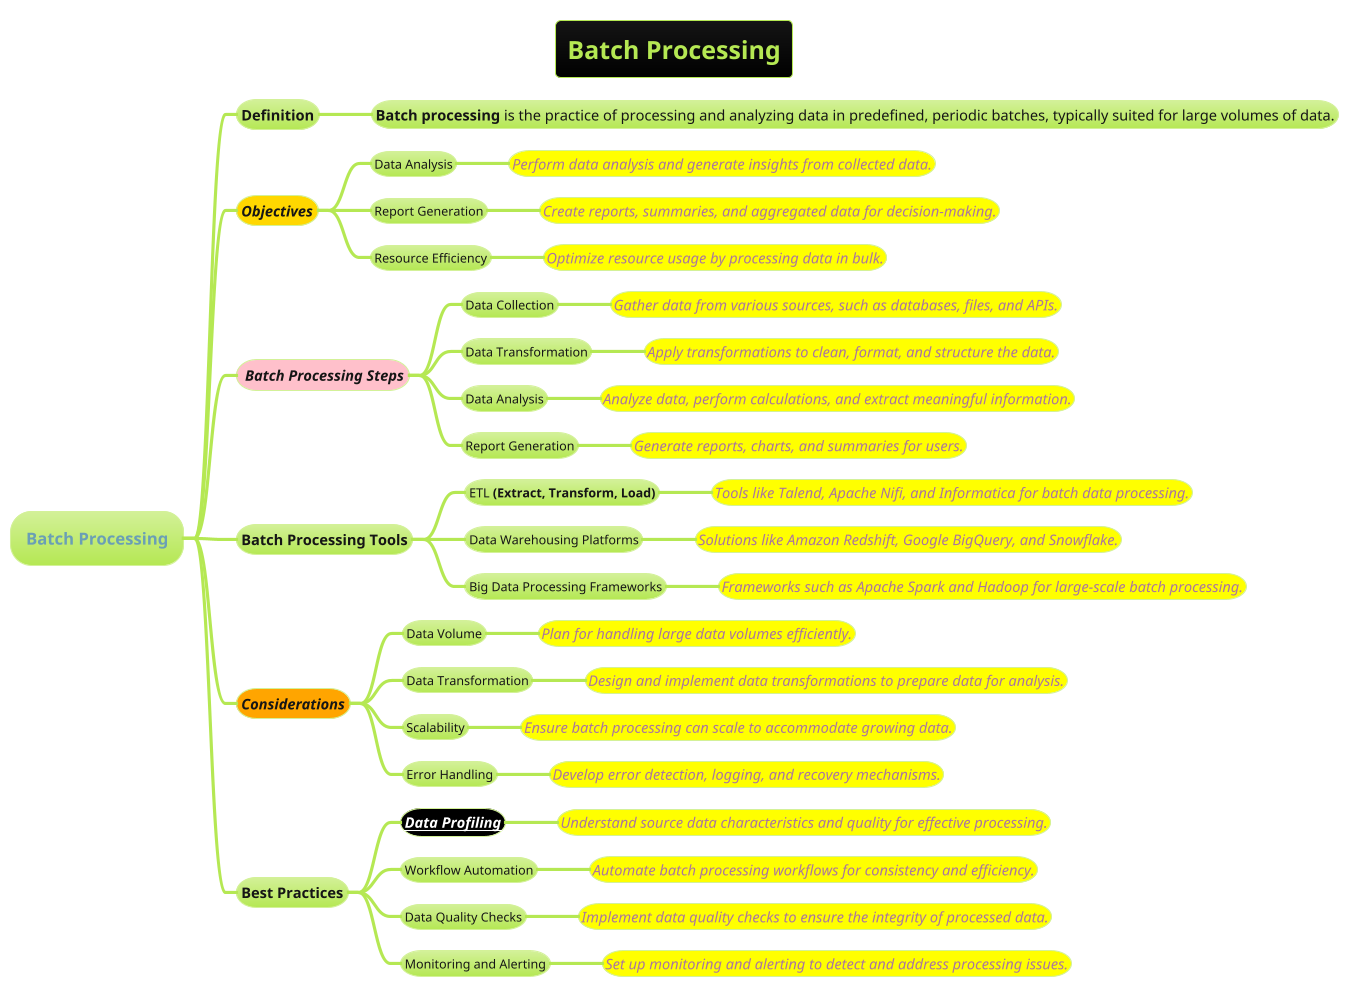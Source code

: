 @startmindmap
title =Batch Processing
!theme hacker

* Batch Processing
** Definition
*** <size:14>**Batch processing** is the practice of processing and analyzing data in predefined, periodic batches, typically suited for large volumes of data.

**[#gold] <i>Objectives
*** Data Analysis
****[#yellow] <i><size:14>Perform data analysis and generate insights from collected data.
*** Report Generation
****[#yellow] <i><size:14>Create reports, summaries, and aggregated data for decision-making.
*** Resource Efficiency
****[#yellow] <i><size:14>Optimize resource usage by processing data in bulk.

**[#pink] <i> Batch Processing Steps
*** Data Collection
****[#yellow] <i><size:14>Gather data from various sources, such as databases, files, and APIs.
*** Data Transformation
****[#yellow] <i><size:14>Apply transformations to clean, format, and structure the data.
*** Data Analysis
****[#yellow] <i><size:14>Analyze data, perform calculations, and extract meaningful information.
*** Report Generation
****[#yellow] <i><size:14>Generate reports, charts, and summaries for users.

** Batch Processing Tools
*** ETL **(Extract, Transform, Load)**
****[#yellow] <i><size:14>Tools like Talend, Apache Nifi, and Informatica for batch data processing.
*** Data Warehousing Platforms
****[#yellow] <i><size:14>Solutions like Amazon Redshift, Google BigQuery, and Snowflake.
*** Big Data Processing Frameworks
****[#yellow] <i><size:14>Frameworks such as Apache Spark and Hadoop for large-scale batch processing.

**[#orange] <i>Considerations
*** Data Volume
****[#yellow] <i><size:14>Plan for handling large data volumes efficiently.
*** Data Transformation
****[#yellow] <i><size:14>Design and implement data transformations to prepare data for analysis.
*** Scalability
****[#yellow] <i><size:14>Ensure batch processing can scale to accommodate growing data.

*** Error Handling
****[#yellow] <i><size:14>Develop error detection, logging, and recovery mechanisms.

** Best Practices
***[#black] <b><i><size:14>[[docs/AI-ML-DL-Data-Science-and-BigData/data-science/data-engineering/Data-Profiling.puml Data Profiling]]
****[#yellow] <i><size:14>Understand source data characteristics and quality for effective processing.
*** Workflow Automation
****[#yellow] <i><size:14>Automate batch processing workflows for consistency and efficiency.
*** Data Quality Checks
****[#yellow] <i><size:14>Implement data quality checks to ensure the integrity of processed data.
*** Monitoring and Alerting
****[#yellow] <i><size:14>Set up monitoring and alerting to detect and address processing issues.

@endmindmap
